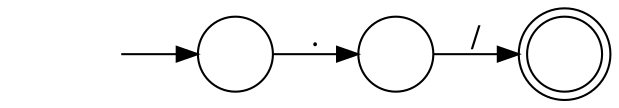digraph Automaton {
  rankdir = LR;
  0 [shape=circle,label=""];
  initial [shape=plaintext,label=""];
  initial -> 0
  0 -> 1 [label="."]
  1 [shape=circle,label=""];
  1 -> 2 [label="/"]
  2 [shape=doublecircle,label=""];
}
